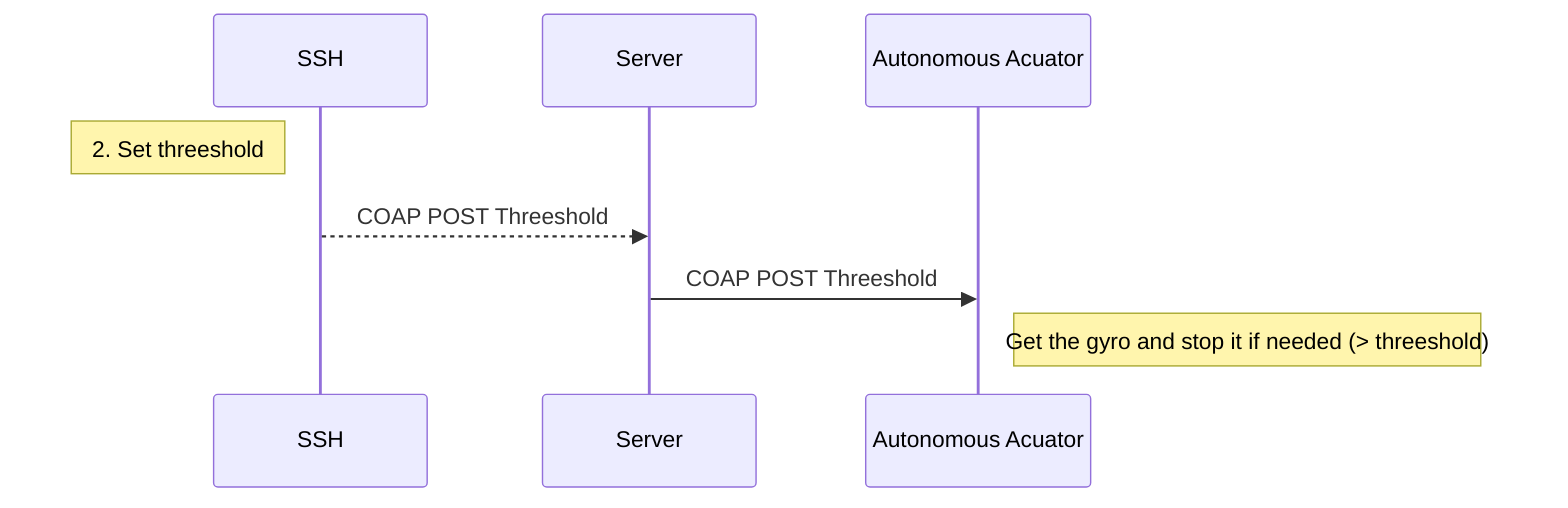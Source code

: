 sequenceDiagram
    Note left of SSH: 2. Set threeshold
    SSH -->> Server: COAP POST Threeshold
    Server ->> Autonomous Acuator: COAP POST Threeshold
    Note right of Autonomous Acuator: Get the gyro and stop it if needed (> threeshold)